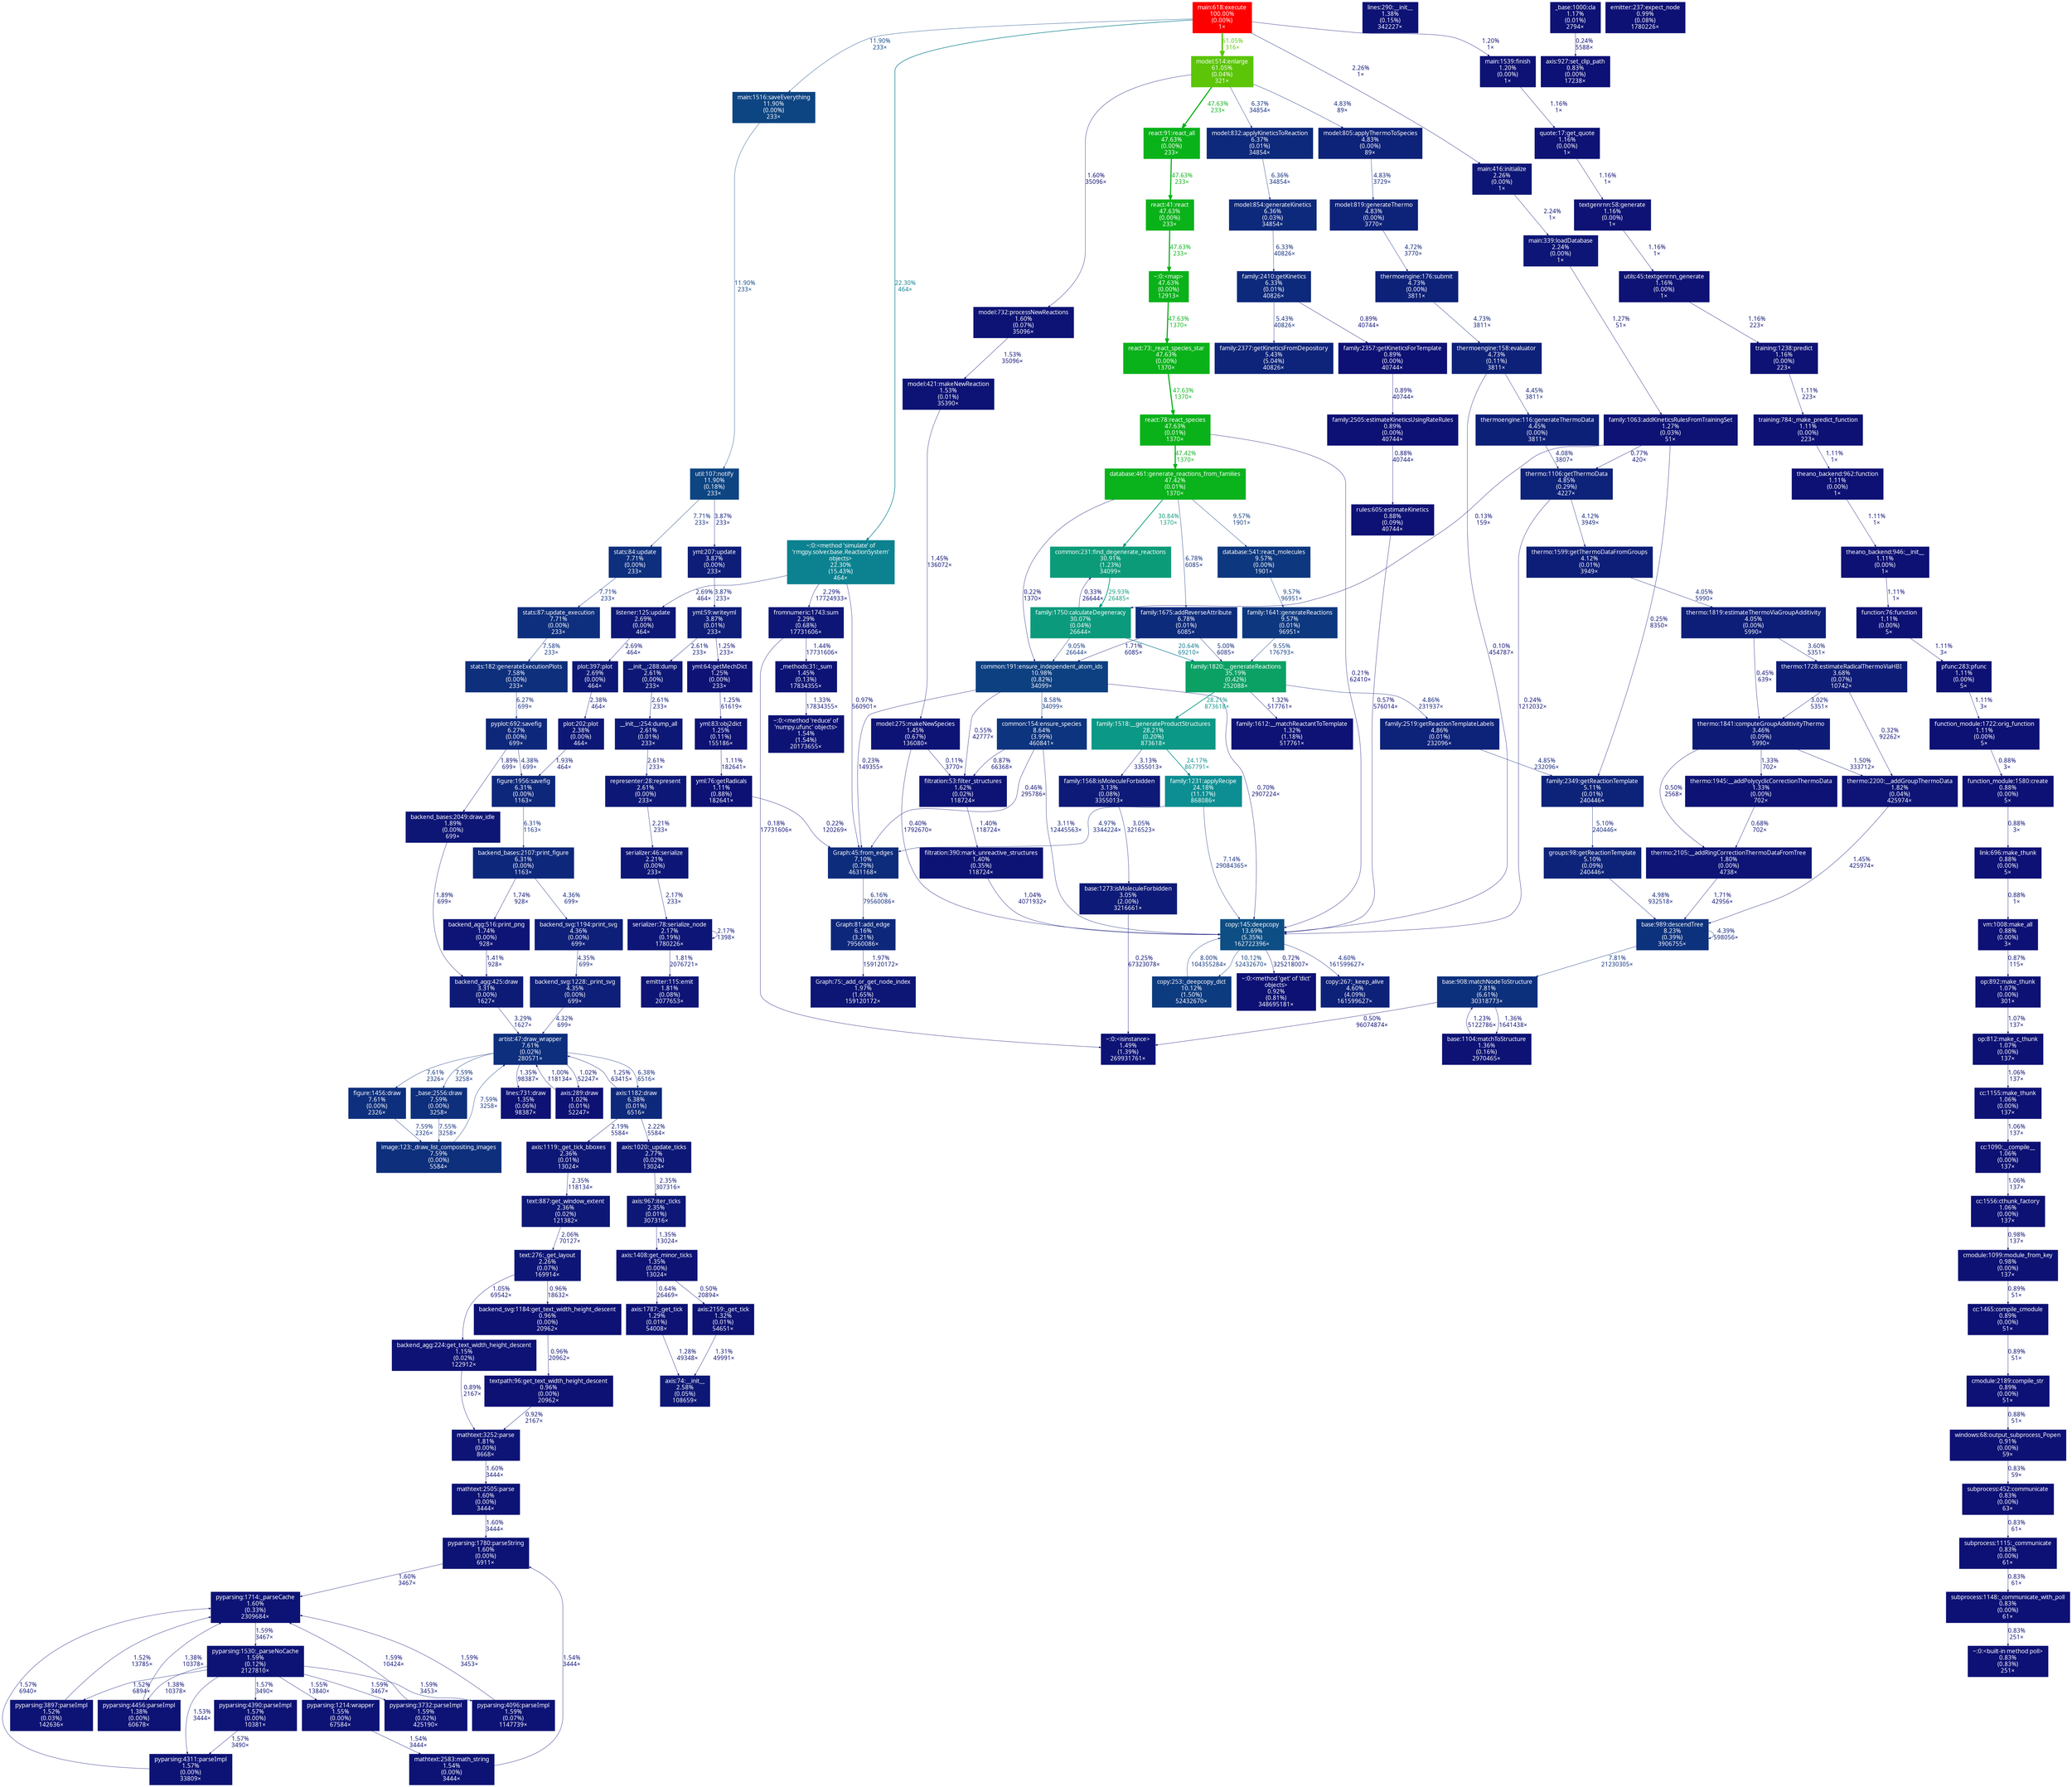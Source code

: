digraph {
	graph [fontname=ArialMT, nodesep=0.125, ranksep=0.25];
	node [fontcolor=white, fontname=ArialMT, height=0, shape=box, style=filled, width=0];
	edge [fontname=ArialMT];
	13 [color="#0d1676", fontcolor="#ffffff", fontsize="10.00", label="serializer:78:serialize_node\n2.17%\n(0.19%)\n1780226×"];
	13 -> 13 [arrowsize="0.35", color="#0d1676", fontcolor="#0d1676", fontsize="10.00", label="2.17%\n1398×", labeldistance="0.50", penwidth="0.50"];
	13 -> 101 [arrowsize="0.35", color="#0d1475", fontcolor="#0d1475", fontsize="10.00", label="1.81%\n2076721×", labeldistance="0.50", penwidth="0.50"];
	22 [color="#0d1074", fontcolor="#ffffff", fontsize="10.00", label="rules:605:estimateKinetics\n0.88%\n(0.09%)\n40744×"];
	22 -> 249 [arrowsize="0.35", color="#0d0f73", fontcolor="#0d0f73", fontsize="10.00", label="0.57%\n576014×", labeldistance="0.50", penwidth="0.50"];
	28 [color="#0c8e92", fontcolor="#ffffff", fontsize="10.00", label="family:1231:applyRecipe\n24.18%\n(11.17%)\n868086×"];
	28 -> 249 [arrowsize="0.35", color="#0d2c7c", fontcolor="#0d2c7c", fontsize="10.00", label="7.14%\n29084365×", labeldistance="0.50", penwidth="0.50"];
	28 -> 2808 [arrowsize="0.35", color="#0d2279", fontcolor="#0d2279", fontsize="10.00", label="4.97%\n3344224×", labeldistance="0.50", penwidth="0.50"];
	46 [color="#0d1475", fontcolor="#ffffff", fontsize="10.00", label="thermo:2105:__addRingCorrectionThermoDataFromTree\n1.80%\n(0.00%)\n4738×"];
	46 -> 2337 [arrowsize="0.35", color="#0d1475", fontcolor="#0d1475", fontsize="10.00", label="1.71%\n42956×", labeldistance="0.50", penwidth="0.50"];
	49 [color="#0d247a", fontcolor="#ffffff", fontsize="10.00", label="family:2377:getKineticsFromDepository\n5.43%\n(5.04%)\n40826×"];
	52 [color="#0d1274", fontcolor="#ffffff", fontsize="10.00", label="family:1063:addKineticsRulesFromTrainingSet\n1.27%\n(0.03%)\n51×"];
	52 -> 634 [arrowsize="0.35", color="#0d0d73", fontcolor="#0d0d73", fontsize="10.00", label="0.13%\n159×", labeldistance="0.50", penwidth="0.50"];
	52 -> 1921 [arrowsize="0.35", color="#0d1074", fontcolor="#0d1074", fontsize="10.00", label="0.77%\n420×", labeldistance="0.50", penwidth="0.50"];
	52 -> 3967 [arrowsize="0.35", color="#0d0e73", fontcolor="#0d0e73", fontsize="10.00", label="0.25%\n8350×", labeldistance="0.50", penwidth="0.50"];
	55 [color="#0d1a77", fontcolor="#ffffff", fontsize="10.00", label="base:1273:isMoleculeForbidden\n3.05%\n(2.00%)\n3216661×"];
	55 -> 1309 [arrowsize="0.35", color="#0d0e73", fontcolor="#0d0e73", fontsize="10.00", label="0.25%\n67323078×", labeldistance="0.50", penwidth="0.50"];
	64 [color="#0d1275", fontcolor="#ffffff", fontsize="10.00", label="lines:290:__init__\n1.38%\n(0.15%)\n342227×"];
	74 [color="#0d1375", fontcolor="#ffffff", fontsize="10.00", label="filtration:53:filter_structures\n1.62%\n(0.02%)\n118724×"];
	74 -> 1969 [arrowsize="0.35", color="#0d1375", fontcolor="#0d1375", fontsize="10.00", label="1.40%\n118724×", labeldistance="0.50", penwidth="0.50"];
	94 [color="#0d1475", fontcolor="#ffffff", fontsize="10.00", label="mathtext:3252:parse\n1.81%\n(0.00%)\n8668×"];
	94 -> 494 [arrowsize="0.35", color="#0d1375", fontcolor="#0d1375", fontsize="10.00", label="1.60%\n3444×", labeldistance="0.50", penwidth="0.50"];
	95 [color="#0d1074", fontcolor="#ffffff", fontsize="10.00", label="axis:927:set_clip_path\n0.83%\n(0.00%)\n17238×"];
	97 [color="#0d1274", fontcolor="#ffffff", fontsize="10.00", label="_base:1000:cla\n1.17%\n(0.01%)\n2794×"];
	97 -> 95 [arrowsize="0.35", color="#0d0e73", fontcolor="#0d0e73", fontsize="10.00", label="0.24%\n5588×", labeldistance="0.50", penwidth="0.50"];
	101 [color="#0d1475", fontcolor="#ffffff", fontsize="10.00", label="emitter:115:emit\n1.81%\n(0.08%)\n2077653×"];
	113 [color="#0d2379", fontcolor="#ffffff", fontsize="10.00", label="groups:98:getReactionTemplate\n5.10%\n(0.09%)\n240446×"];
	113 -> 2337 [arrowsize="0.35", color="#0d2279", fontcolor="#0d2279", fontsize="10.00", label="4.98%\n932518×", labeldistance="0.50", penwidth="0.50"];
	114 [color="#0d1174", fontcolor="#ffffff", fontsize="10.00", label="cc:1556:cthunk_factory\n1.06%\n(0.00%)\n137×"];
	114 -> 2044 [arrowsize="0.35", color="#0d1174", fontcolor="#0d1174", fontsize="10.00", label="0.98%\n137×", labeldistance="0.50", penwidth="0.50"];
	115 [color="#0d1174", fontcolor="#ffffff", fontsize="10.00", label="cc:1090:__compile__\n1.06%\n(0.00%)\n137×"];
	115 -> 114 [arrowsize="0.35", color="#0d1174", fontcolor="#0d1174", fontsize="10.00", label="1.06%\n137×", labeldistance="0.50", penwidth="0.50"];
	119 [color="#0d1274", fontcolor="#ffffff", fontsize="10.00", label="lines:731:draw\n1.35%\n(0.06%)\n98387×"];
	160 [color="#0d2f7c", fontcolor="#ffffff", fontsize="10.00", label="_base:2556:draw\n7.59%\n(0.00%)\n3258×"];
	160 -> 3786 [arrowsize="0.35", color="#0d2e7c", fontcolor="#0d2e7c", fontsize="10.00", label="7.55%\n3258×", labeldistance="0.50", penwidth="0.50"];
	169 [color="#0d1274", fontcolor="#ffffff", fontsize="10.00", label="yml:83:obj2dict\n1.25%\n(0.11%)\n155186×"];
	169 -> 272 [arrowsize="0.35", color="#0d1174", fontcolor="#0d1174", fontsize="10.00", label="1.11%\n182641×", labeldistance="0.50", penwidth="0.50"];
	174 [color="#0d1776", fontcolor="#ffffff", fontsize="10.00", label="plot:202:plot\n2.38%\n(0.00%)\n464×"];
	174 -> 562 [arrowsize="0.35", color="#0d1575", fontcolor="#0d1575", fontsize="10.00", label="1.93%\n464×", labeldistance="0.50", penwidth="0.50"];
	249 [color="#0d4e84", fontcolor="#ffffff", fontsize="10.00", label="copy:145:deepcopy\n13.69%\n(5.35%)\n162722396×"];
	249 -> 869 [arrowsize="0.35", color="#0d2179", fontcolor="#0d2179", fontsize="10.00", label="4.60%\n161599627×", labeldistance="0.50", penwidth="0.50"];
	249 -> 876 [arrowsize="0.35", color="#0d3b80", fontcolor="#0d3b80", fontsize="10.00", label="10.12%\n52432670×", labeldistance="0.50", penwidth="0.50"];
	249 -> 1124 [arrowsize="0.35", color="#0d1074", fontcolor="#0d1074", fontsize="10.00", label="0.72%\n325218007×", labeldistance="0.50", penwidth="0.50"];
	272 [color="#0d1174", fontcolor="#ffffff", fontsize="10.00", label="yml:76:getRadicals\n1.11%\n(0.88%)\n182641×"];
	272 -> 2808 [arrowsize="0.35", color="#0d0e73", fontcolor="#0d0e73", fontsize="10.00", label="0.22%\n120269×", labeldistance="0.50", penwidth="0.50"];
	274 [color="#ff0000", fontcolor="#ffffff", fontsize="10.00", label="main:618:execute\n100.00%\n(0.00%)\n1×"];
	274 -> 308 [arrowsize="0.35", color="#0d1676", fontcolor="#0d1676", fontsize="10.00", label="2.26%\n1×", labeldistance="0.50", penwidth="0.50"];
	274 -> 833 [arrowsize="0.78", color="#5cc508", fontcolor="#5cc508", fontsize="10.00", label="61.05%\n316×", labeldistance="2.44", penwidth="2.44"];
	274 -> 1168 [arrowsize="0.47", color="#0c8290", fontcolor="#0c8290", fontsize="10.00", label="22.30%\n464×", labeldistance="0.89", penwidth="0.89"];
	274 -> 1704 [arrowsize="0.35", color="#0d4582", fontcolor="#0d4582", fontsize="10.00", label="11.90%\n233×", labeldistance="0.50", penwidth="0.50"];
	274 -> 1936 [arrowsize="0.35", color="#0d1274", fontcolor="#0d1274", fontsize="10.00", label="1.20%\n1×", labeldistance="0.50", penwidth="0.50"];
	282 [color="#0d1375", fontcolor="#ffffff", fontsize="10.00", label="pyparsing:1214:wrapper\n1.55%\n(0.00%)\n67584×"];
	282 -> 497 [arrowsize="0.35", color="#0d1375", fontcolor="#0d1375", fontsize="10.00", label="1.54%\n3444×", labeldistance="0.50", penwidth="0.50"];
	308 [color="#0d1676", fontcolor="#ffffff", fontsize="10.00", label="main:416:initialize\n2.26%\n(0.00%)\n1×"];
	308 -> 2315 [arrowsize="0.35", color="#0d1676", fontcolor="#0d1676", fontsize="10.00", label="2.24%\n1×", labeldistance="0.50", penwidth="0.50"];
	346 [color="#0d2179", fontcolor="#ffffff", fontsize="10.00", label="thermoengine:176:submit\n4.73%\n(0.00%)\n3811×"];
	346 -> 787 [arrowsize="0.35", color="#0d2179", fontcolor="#0d2179", fontsize="10.00", label="4.73%\n3811×", labeldistance="0.50", penwidth="0.50"];
	347 [color="#0d2279", fontcolor="#ffffff", fontsize="10.00", label="model:819:generateThermo\n4.83%\n(0.00%)\n3770×"];
	347 -> 346 [arrowsize="0.35", color="#0d2179", fontcolor="#0d2179", fontsize="10.00", label="4.72%\n3770×", labeldistance="0.50", penwidth="0.50"];
	355 [color="#0d297b", fontcolor="#ffffff", fontsize="10.00", label="family:2410:getKinetics\n6.33%\n(0.01%)\n40826×"];
	355 -> 49 [arrowsize="0.35", color="#0d247a", fontcolor="#0d247a", fontsize="10.00", label="5.43%\n40826×", labeldistance="0.50", penwidth="0.50"];
	355 -> 1771 [arrowsize="0.35", color="#0d1074", fontcolor="#0d1074", fontsize="10.00", label="0.89%\n40744×", labeldistance="0.50", penwidth="0.50"];
	356 [color="#0d297b", fontcolor="#ffffff", fontsize="10.00", label="model:854:generateKinetics\n6.36%\n(0.03%)\n34854×"];
	356 -> 355 [arrowsize="0.35", color="#0d297b", fontcolor="#0d297b", fontsize="10.00", label="6.33%\n40826×", labeldistance="0.50", penwidth="0.50"];
	363 [color="#0d1676", fontcolor="#ffffff", fontsize="10.00", label="serializer:46:serialize\n2.21%\n(0.00%)\n233×"];
	363 -> 13 [arrowsize="0.35", color="#0d1676", fontcolor="#0d1676", fontsize="10.00", label="2.17%\n233×", labeldistance="0.50", penwidth="0.50"];
	373 [color="#0d287b", fontcolor="#ffffff", fontsize="10.00", label="backend_bases:2107:print_figure\n6.31%\n(0.00%)\n1163×"];
	373 -> 1293 [arrowsize="0.35", color="#0d1475", fontcolor="#0d1475", fontsize="10.00", label="1.74%\n928×", labeldistance="0.50", penwidth="0.50"];
	373 -> 1523 [arrowsize="0.35", color="#0d1f78", fontcolor="#0d1f78", fontsize="10.00", label="4.36%\n699×", labeldistance="0.50", penwidth="0.50"];
	375 [color="#0d2b7b", fontcolor="#ffffff", fontsize="10.00", label="family:1675:addReverseAttribute\n6.78%\n(0.01%)\n6085×"];
	375 -> 633 [arrowsize="0.35", color="#0d1475", fontcolor="#0d1475", fontsize="10.00", label="1.71%\n6085×", labeldistance="0.50", penwidth="0.50"];
	375 -> 1561 [arrowsize="0.35", color="#0d2279", fontcolor="#0d2279", fontsize="10.00", label="5.00%\n6085×", labeldistance="0.50", penwidth="0.50"];
	376 [color="#0ab21b", fontcolor="#ffffff", fontsize="10.00", label="database:461:generate_reactions_from_families\n47.42%\n(0.01%)\n1370×"];
	376 -> 375 [arrowsize="0.35", color="#0d2b7b", fontcolor="#0d2b7b", fontsize="10.00", label="6.78%\n6085×", labeldistance="0.50", penwidth="0.50"];
	376 -> 633 [arrowsize="0.35", color="#0d0e73", fontcolor="#0d0e73", fontsize="10.00", label="0.22%\n1370×", labeldistance="0.50", penwidth="0.50"];
	376 -> 1793 [arrowsize="0.56", color="#0c9b7a", fontcolor="#0c9b7a", fontsize="10.00", label="30.84%\n1370×", labeldistance="1.23", penwidth="1.23"];
	376 -> 2498 [arrowsize="0.35", color="#0d387f", fontcolor="#0d387f", fontsize="10.00", label="9.57%\n1901×", labeldistance="0.50", penwidth="0.50"];
	383 [color="#0d1174", fontcolor="#ffffff", fontsize="10.00", label="pfunc:283:pfunc\n1.11%\n(0.00%)\n5×"];
	383 -> 1131 [arrowsize="0.35", color="#0d1174", fontcolor="#0d1174", fontsize="10.00", label="1.11%\n3×", labeldistance="0.50", penwidth="0.50"];
	384 [color="#0d1174", fontcolor="#ffffff", fontsize="10.00", label="function:76:function\n1.11%\n(0.00%)\n5×"];
	384 -> 383 [arrowsize="0.35", color="#0d1174", fontcolor="#0d1174", fontsize="10.00", label="1.11%\n3×", labeldistance="0.50", penwidth="0.50"];
	486 [color="#0d2f7d", fontcolor="#ffffff", fontsize="10.00", label="figure:1456:draw\n7.61%\n(0.00%)\n2326×"];
	486 -> 3786 [arrowsize="0.35", color="#0d2f7c", fontcolor="#0d2f7c", fontsize="10.00", label="7.59%\n2326×", labeldistance="0.50", penwidth="0.50"];
	488 [color="#0d297b", fontcolor="#ffffff", fontsize="10.00", label="axis:1182:draw\n6.38%\n(0.01%)\n6516×"];
	488 -> 552 [arrowsize="0.35", color="#0d1676", fontcolor="#0d1676", fontsize="10.00", label="2.22%\n5584×", labeldistance="0.50", penwidth="0.50"];
	488 -> 1101 [arrowsize="0.35", color="#0d1274", fontcolor="#0d1274", fontsize="10.00", label="1.25%\n63415×", labeldistance="0.50", penwidth="0.50"];
	488 -> 3592 [arrowsize="0.35", color="#0d1676", fontcolor="#0d1676", fontsize="10.00", label="2.19%\n5584×", labeldistance="0.50", penwidth="0.50"];
	489 [color="#0d1174", fontcolor="#ffffff", fontsize="10.00", label="axis:289:draw\n1.02%\n(0.01%)\n52247×"];
	489 -> 1101 [arrowsize="0.35", color="#0d1174", fontcolor="#0d1174", fontsize="10.00", label="1.00%\n118134×", labeldistance="0.50", penwidth="0.50"];
	494 [color="#0d1375", fontcolor="#ffffff", fontsize="10.00", label="mathtext:2505:parse\n1.60%\n(0.00%)\n3444×"];
	494 -> 2937 [arrowsize="0.35", color="#0d1375", fontcolor="#0d1375", fontsize="10.00", label="1.60%\n3444×", labeldistance="0.50", penwidth="0.50"];
	497 [color="#0d1375", fontcolor="#ffffff", fontsize="10.00", label="mathtext:2583:math_string\n1.54%\n(0.00%)\n3444×"];
	497 -> 2937 [arrowsize="0.35", color="#0d1375", fontcolor="#0d1375", fontsize="10.00", label="1.54%\n3444×", labeldistance="0.50", penwidth="0.50"];
	552 [color="#0d1876", fontcolor="#ffffff", fontsize="10.00", label="axis:1020:_update_ticks\n2.77%\n(0.02%)\n13024×"];
	552 -> 1128 [arrowsize="0.35", color="#0d1776", fontcolor="#0d1776", fontsize="10.00", label="2.35%\n307316×", labeldistance="0.50", penwidth="0.50"];
	555 [color="#0d1876", fontcolor="#ffffff", fontsize="10.00", label="representer:28:represent\n2.61%\n(0.00%)\n233×"];
	555 -> 363 [arrowsize="0.35", color="#0d1676", fontcolor="#0d1676", fontsize="10.00", label="2.21%\n233×", labeldistance="0.50", penwidth="0.50"];
	556 [color="#0d1876", fontcolor="#ffffff", fontsize="10.00", label="__init__:254:dump_all\n2.61%\n(0.01%)\n233×"];
	556 -> 555 [arrowsize="0.35", color="#0d1876", fontcolor="#0d1876", fontsize="10.00", label="2.61%\n233×", labeldistance="0.50", penwidth="0.50"];
	558 [color="#0ab21a", fontcolor="#ffffff", fontsize="10.00", label="~:0:<map>\n47.63%\n(0.00%)\n12913×"];
	558 -> 3504 [arrowsize="0.69", color="#0ab21a", fontcolor="#0ab21a", fontsize="10.00", label="47.63%\n1370×", labeldistance="1.91", penwidth="1.91"];
	562 [color="#0d287b", fontcolor="#ffffff", fontsize="10.00", label="figure:1956:savefig\n6.31%\n(0.00%)\n1163×"];
	562 -> 373 [arrowsize="0.35", color="#0d287b", fontcolor="#0d287b", fontsize="10.00", label="6.31%\n1163×", labeldistance="0.50", penwidth="0.50"];
	632 [color="#0d1074", fontcolor="#ffffff", fontsize="10.00", label="cmodule:2189:compile_str\n0.89%\n(0.00%)\n51×"];
	632 -> 1727 [arrowsize="0.35", color="#0d1074", fontcolor="#0d1074", fontsize="10.00", label="0.88%\n51×", labeldistance="0.50", penwidth="0.50"];
	633 [color="#0d4081", fontcolor="#ffffff", fontsize="10.00", label="common:191:ensure_independent_atom_ids\n10.98%\n(0.82%)\n34099×"];
	633 -> 74 [arrowsize="0.35", color="#0d0f73", fontcolor="#0d0f73", fontsize="10.00", label="0.55%\n42777×", labeldistance="0.50", penwidth="0.50"];
	633 -> 249 [arrowsize="0.35", color="#0d1074", fontcolor="#0d1074", fontsize="10.00", label="0.70%\n2907224×", labeldistance="0.50", penwidth="0.50"];
	633 -> 1548 [arrowsize="0.35", color="#0d337e", fontcolor="#0d337e", fontsize="10.00", label="8.58%\n34099×", labeldistance="0.50", penwidth="0.50"];
	633 -> 2808 [arrowsize="0.35", color="#0d0e73", fontcolor="#0d0e73", fontsize="10.00", label="0.23%\n149355×", labeldistance="0.50", penwidth="0.50"];
	634 [color="#0c9a7d", fontcolor="#ffffff", fontsize="10.00", label="family:1750:calculateDegeneracy\n30.07%\n(0.04%)\n26644×"];
	634 -> 633 [arrowsize="0.35", color="#0d367e", fontcolor="#0d367e", fontsize="10.00", label="9.05%\n26644×", labeldistance="0.50", penwidth="0.50"];
	634 -> 1561 [arrowsize="0.45", color="#0c778e", fontcolor="#0c778e", fontsize="10.00", label="20.64%\n69210×", labeldistance="0.83", penwidth="0.83"];
	634 -> 1793 [arrowsize="0.35", color="#0d0e73", fontcolor="#0d0e73", fontsize="10.00", label="0.33%\n26644×", labeldistance="0.50", penwidth="0.50"];
	654 [color="#0d1b77", fontcolor="#ffffff", fontsize="10.00", label="backend_agg:425:draw\n3.31%\n(0.00%)\n1627×"];
	654 -> 1101 [arrowsize="0.35", color="#0d1b77", fontcolor="#0d1b77", fontsize="10.00", label="3.29%\n1627×", labeldistance="0.50", penwidth="0.50"];
	689 [color="#0d1375", fontcolor="#ffffff", fontsize="10.00", label="pyparsing:1714:_parseCache\n1.60%\n(0.33%)\n2309684×"];
	689 -> 886 [arrowsize="0.35", color="#0d1375", fontcolor="#0d1375", fontsize="10.00", label="1.59%\n3467×", labeldistance="0.50", penwidth="0.50"];
	778 [color="#0d2f7d", fontcolor="#ffffff", fontsize="10.00", label="stats:87:update_execution\n7.71%\n(0.00%)\n233×"];
	778 -> 1021 [arrowsize="0.35", color="#0d2f7c", fontcolor="#0d2f7c", fontsize="10.00", label="7.58%\n233×", labeldistance="0.50", penwidth="0.50"];
	783 [color="#0d1876", fontcolor="#ffffff", fontsize="10.00", label="__init__:288:dump\n2.61%\n(0.00%)\n233×"];
	783 -> 556 [arrowsize="0.35", color="#0d1876", fontcolor="#0d1876", fontsize="10.00", label="2.61%\n233×", labeldistance="0.50", penwidth="0.50"];
	787 [color="#0d2179", fontcolor="#ffffff", fontsize="10.00", label="thermoengine:158:evaluator\n4.73%\n(0.11%)\n3811×"];
	787 -> 249 [arrowsize="0.35", color="#0d0d73", fontcolor="#0d0d73", fontsize="10.00", label="0.10%\n454787×", labeldistance="0.50", penwidth="0.50"];
	787 -> 3245 [arrowsize="0.35", color="#0d2078", fontcolor="#0d2078", fontsize="10.00", label="4.45%\n3811×", labeldistance="0.50", penwidth="0.50"];
	814 [color="#0d1074", fontcolor="#ffffff", fontsize="10.00", label="cc:1465:compile_cmodule\n0.89%\n(0.00%)\n51×"];
	814 -> 632 [arrowsize="0.35", color="#0d1074", fontcolor="#0d1074", fontsize="10.00", label="0.89%\n51×", labeldistance="0.50", penwidth="0.50"];
	819 [color="#0d1174", fontcolor="#ffffff", fontsize="10.00", label="op:812:make_c_thunk\n1.07%\n(0.00%)\n137×"];
	819 -> 2561 [arrowsize="0.35", color="#0d1174", fontcolor="#0d1174", fontsize="10.00", label="1.06%\n137×", labeldistance="0.50", penwidth="0.50"];
	820 [color="#0d1074", fontcolor="#ffffff", fontsize="10.00", label="function_module:1580:create\n0.88%\n(0.00%)\n5×"];
	820 -> 1187 [arrowsize="0.35", color="#0d1074", fontcolor="#0d1074", fontsize="10.00", label="0.88%\n3×", labeldistance="0.50", penwidth="0.50"];
	829 [color="#0d1274", fontcolor="#ffffff", fontsize="10.00", label="family:1612:__matchReactantToTemplate\n1.32%\n(1.18%)\n517761×"];
	833 [color="#5cc508", fontcolor="#ffffff", fontsize="10.00", label="model:514:enlarge\n61.05%\n(0.04%)\n321×"];
	833 -> 1911 [arrowsize="0.35", color="#0d1375", fontcolor="#0d1375", fontsize="10.00", label="1.60%\n35096×", labeldistance="0.50", penwidth="0.50"];
	833 -> 3017 [arrowsize="0.69", color="#0ab21a", fontcolor="#0ab21a", fontsize="10.00", label="47.63%\n233×", labeldistance="1.91", penwidth="1.91"];
	833 -> 3058 [arrowsize="0.35", color="#0d297b", fontcolor="#0d297b", fontsize="10.00", label="6.37%\n34854×", labeldistance="0.50", penwidth="0.50"];
	833 -> 3246 [arrowsize="0.35", color="#0d2279", fontcolor="#0d2279", fontsize="10.00", label="4.83%\n89×", labeldistance="0.50", penwidth="0.50"];
	869 [color="#0d2179", fontcolor="#ffffff", fontsize="10.00", label="copy:267:_keep_alive\n4.60%\n(4.09%)\n161599627×"];
	876 [color="#0d3b80", fontcolor="#ffffff", fontsize="10.00", label="copy:253:_deepcopy_dict\n10.12%\n(1.50%)\n52432670×"];
	876 -> 249 [arrowsize="0.35", color="#0d317d", fontcolor="#0d317d", fontsize="10.00", label="8.00%\n104355284×", labeldistance="0.50", penwidth="0.50"];
	886 [color="#0d1375", fontcolor="#ffffff", fontsize="10.00", label="pyparsing:1530:_parseNoCache\n1.59%\n(0.12%)\n2127810×"];
	886 -> 282 [arrowsize="0.35", color="#0d1375", fontcolor="#0d1375", fontsize="10.00", label="1.55%\n13840×", labeldistance="0.50", penwidth="0.50"];
	886 -> 1629 [arrowsize="0.35", color="#0d1375", fontcolor="#0d1375", fontsize="10.00", label="1.59%\n3467×", labeldistance="0.50", penwidth="0.50"];
	886 -> 2438 [arrowsize="0.35", color="#0d1275", fontcolor="#0d1275", fontsize="10.00", label="1.38%\n10378×", labeldistance="0.50", penwidth="0.50"];
	886 -> 2503 [arrowsize="0.35", color="#0d1375", fontcolor="#0d1375", fontsize="10.00", label="1.52%\n6894×", labeldistance="0.50", penwidth="0.50"];
	886 -> 3089 [arrowsize="0.35", color="#0d1375", fontcolor="#0d1375", fontsize="10.00", label="1.53%\n3444×", labeldistance="0.50", penwidth="0.50"];
	886 -> 3429 [arrowsize="0.35", color="#0d1375", fontcolor="#0d1375", fontsize="10.00", label="1.57%\n3490×", labeldistance="0.50", penwidth="0.50"];
	886 -> 4079 [arrowsize="0.35", color="#0d1375", fontcolor="#0d1375", fontsize="10.00", label="1.59%\n3453×", labeldistance="0.50", penwidth="0.50"];
	964 [color="#0d1676", fontcolor="#ffffff", fontsize="10.00", label="text:276:_get_layout\n2.26%\n(0.07%)\n169914×"];
	964 -> 2431 [arrowsize="0.35", color="#0d1174", fontcolor="#0d1174", fontsize="10.00", label="1.05%\n69542×", labeldistance="0.50", penwidth="0.50"];
	964 -> 4156 [arrowsize="0.35", color="#0d1174", fontcolor="#0d1174", fontsize="10.00", label="0.96%\n18632×", labeldistance="0.50", penwidth="0.50"];
	999 [color="#0d1174", fontcolor="#ffffff", fontsize="10.00", label="emitter:237:expect_node\n0.99%\n(0.08%)\n1780226×"];
	1020 [color="#0d287b", fontcolor="#ffffff", fontsize="10.00", label="pyplot:692:savefig\n6.27%\n(0.00%)\n699×"];
	1020 -> 562 [arrowsize="0.35", color="#0d2078", fontcolor="#0d2078", fontsize="10.00", label="4.38%\n699×", labeldistance="0.50", penwidth="0.50"];
	1020 -> 1294 [arrowsize="0.35", color="#0d1575", fontcolor="#0d1575", fontsize="10.00", label="1.89%\n699×", labeldistance="0.50", penwidth="0.50"];
	1021 [color="#0d2f7c", fontcolor="#ffffff", fontsize="10.00", label="stats:182:generateExecutionPlots\n7.58%\n(0.00%)\n233×"];
	1021 -> 1020 [arrowsize="0.35", color="#0d287b", fontcolor="#0d287b", fontsize="10.00", label="6.27%\n699×", labeldistance="0.50", penwidth="0.50"];
	1082 [color="#0d4582", fontcolor="#ffffff", fontsize="10.00", label="util:107:notify\n11.90%\n(0.18%)\n233×"];
	1082 -> 2296 [arrowsize="0.35", color="#0d1d78", fontcolor="#0d1d78", fontsize="10.00", label="3.87%\n233×", labeldistance="0.50", penwidth="0.50"];
	1082 -> 3399 [arrowsize="0.35", color="#0d2f7d", fontcolor="#0d2f7d", fontsize="10.00", label="7.71%\n233×", labeldistance="0.50", penwidth="0.50"];
	1101 [color="#0d2f7d", fontcolor="#ffffff", fontsize="10.00", label="artist:47:draw_wrapper\n7.61%\n(0.02%)\n280571×"];
	1101 -> 119 [arrowsize="0.35", color="#0d1274", fontcolor="#0d1274", fontsize="10.00", label="1.35%\n98387×", labeldistance="0.50", penwidth="0.50"];
	1101 -> 160 [arrowsize="0.35", color="#0d2f7c", fontcolor="#0d2f7c", fontsize="10.00", label="7.59%\n3258×", labeldistance="0.50", penwidth="0.50"];
	1101 -> 486 [arrowsize="0.35", color="#0d2f7d", fontcolor="#0d2f7d", fontsize="10.00", label="7.61%\n2326×", labeldistance="0.50", penwidth="0.50"];
	1101 -> 488 [arrowsize="0.35", color="#0d297b", fontcolor="#0d297b", fontsize="10.00", label="6.38%\n6516×", labeldistance="0.50", penwidth="0.50"];
	1101 -> 489 [arrowsize="0.35", color="#0d1174", fontcolor="#0d1174", fontsize="10.00", label="1.02%\n52247×", labeldistance="0.50", penwidth="0.50"];
	1104 [color="#0d1876", fontcolor="#ffffff", fontsize="10.00", label="axis:74:__init__\n2.58%\n(0.05%)\n108659×"];
	1107 [color="#0d307d", fontcolor="#ffffff", fontsize="10.00", label="base:908:matchNodeToStructure\n7.81%\n(6.61%)\n30318773×"];
	1107 -> 1309 [arrowsize="0.35", color="#0d0f73", fontcolor="#0d0f73", fontsize="10.00", label="0.50%\n96074874×", labeldistance="0.50", penwidth="0.50"];
	1107 -> 1380 [arrowsize="0.35", color="#0d1274", fontcolor="#0d1274", fontsize="10.00", label="1.36%\n1641438×", labeldistance="0.50", penwidth="0.50"];
	1124 [color="#0d1174", fontcolor="#ffffff", fontsize="10.00", label="~:0:<method 'get' of 'dict'\nobjects>\n0.92%\n(0.81%)\n348695181×"];
	1128 [color="#0d1776", fontcolor="#ffffff", fontsize="10.00", label="axis:967:iter_ticks\n2.35%\n(0.01%)\n307316×"];
	1128 -> 2052 [arrowsize="0.35", color="#0d1274", fontcolor="#0d1274", fontsize="10.00", label="1.35%\n13024×", labeldistance="0.50", penwidth="0.50"];
	1131 [color="#0d1174", fontcolor="#ffffff", fontsize="10.00", label="function_module:1722:orig_function\n1.11%\n(0.00%)\n5×"];
	1131 -> 820 [arrowsize="0.35", color="#0d1074", fontcolor="#0d1074", fontsize="10.00", label="0.88%\n3×", labeldistance="0.50", penwidth="0.50"];
	1151 [color="#0d1274", fontcolor="#ffffff", fontsize="10.00", label="training:1238:predict\n1.16%\n(0.00%)\n223×"];
	1151 -> 2124 [arrowsize="0.35", color="#0d1174", fontcolor="#0d1174", fontsize="10.00", label="1.11%\n223×", labeldistance="0.50", penwidth="0.50"];
	1153 [color="#0d1174", fontcolor="#ffffff", fontsize="10.00", label="textpath:96:get_text_width_height_descent\n0.96%\n(0.00%)\n20962×"];
	1153 -> 94 [arrowsize="0.35", color="#0d1174", fontcolor="#0d1174", fontsize="10.00", label="0.92%\n2167×", labeldistance="0.50", penwidth="0.50"];
	1165 [color="#0d1074", fontcolor="#ffffff", fontsize="10.00", label="subprocess:1148:_communicate_with_poll\n0.83%\n(0.00%)\n61×"];
	1165 -> 4448 [arrowsize="0.35", color="#0d1074", fontcolor="#0d1074", fontsize="10.00", label="0.83%\n251×", labeldistance="0.50", penwidth="0.50"];
	1168 [color="#0c8290", fontcolor="#ffffff", fontsize="10.00", label="~:0:<method 'simulate' of\n'rmgpy.solver.base.ReactionSystem'\nobjects>\n22.30%\n(15.43%)\n464×"];
	1168 -> 1421 [arrowsize="0.35", color="#0d1676", fontcolor="#0d1676", fontsize="10.00", label="2.29%\n17724933×", labeldistance="0.50", penwidth="0.50"];
	1168 -> 2359 [arrowsize="0.35", color="#0d1876", fontcolor="#0d1876", fontsize="10.00", label="2.69%\n464×", labeldistance="0.50", penwidth="0.50"];
	1168 -> 2808 [arrowsize="0.35", color="#0d1174", fontcolor="#0d1174", fontsize="10.00", label="0.97%\n560901×", labeldistance="0.50", penwidth="0.50"];
	1187 [color="#0d1074", fontcolor="#ffffff", fontsize="10.00", label="link:696:make_thunk\n0.88%\n(0.00%)\n5×"];
	1187 -> 1705 [arrowsize="0.35", color="#0d1074", fontcolor="#0d1074", fontsize="10.00", label="0.88%\n1×", labeldistance="0.50", penwidth="0.50"];
	1293 [color="#0d1475", fontcolor="#ffffff", fontsize="10.00", label="backend_agg:516:print_png\n1.74%\n(0.00%)\n928×"];
	1293 -> 654 [arrowsize="0.35", color="#0d1375", fontcolor="#0d1375", fontsize="10.00", label="1.41%\n928×", labeldistance="0.50", penwidth="0.50"];
	1294 [color="#0d1575", fontcolor="#ffffff", fontsize="10.00", label="backend_bases:2049:draw_idle\n1.89%\n(0.00%)\n699×"];
	1294 -> 654 [arrowsize="0.35", color="#0d1575", fontcolor="#0d1575", fontsize="10.00", label="1.89%\n699×", labeldistance="0.50", penwidth="0.50"];
	1309 [color="#0d1375", fontcolor="#ffffff", fontsize="10.00", label="~:0:<isinstance>\n1.49%\n(1.39%)\n269931761×"];
	1380 [color="#0d1274", fontcolor="#ffffff", fontsize="10.00", label="base:1104:matchToStructure\n1.36%\n(0.16%)\n2970465×"];
	1380 -> 1107 [arrowsize="0.35", color="#0d1274", fontcolor="#0d1274", fontsize="10.00", label="1.23%\n5122786×", labeldistance="0.50", penwidth="0.50"];
	1385 [color="#0d1375", fontcolor="#ffffff", fontsize="10.00", label="model:275:makeNewSpecies\n1.45%\n(0.67%)\n136080×"];
	1385 -> 74 [arrowsize="0.35", color="#0d0d73", fontcolor="#0d0d73", fontsize="10.00", label="0.11%\n3770×", labeldistance="0.50", penwidth="0.50"];
	1385 -> 249 [arrowsize="0.35", color="#0d0e73", fontcolor="#0d0e73", fontsize="10.00", label="0.40%\n1792670×", labeldistance="0.50", penwidth="0.50"];
	1421 [color="#0d1676", fontcolor="#ffffff", fontsize="10.00", label="fromnumeric:1743:sum\n2.29%\n(0.68%)\n17731606×"];
	1421 -> 1309 [arrowsize="0.35", color="#0d0d73", fontcolor="#0d0d73", fontsize="10.00", label="0.18%\n17731606×", labeldistance="0.50", penwidth="0.50"];
	1421 -> 2588 [arrowsize="0.35", color="#0d1375", fontcolor="#0d1375", fontsize="10.00", label="1.44%\n17731606×", labeldistance="0.50", penwidth="0.50"];
	1512 [color="#0d1c77", fontcolor="#ffffff", fontsize="10.00", label="thermo:1728:estimateRadicalThermoViaHBI\n3.68%\n(0.07%)\n10742×"];
	1512 -> 1643 [arrowsize="0.35", color="#0d0e73", fontcolor="#0d0e73", fontsize="10.00", label="0.32%\n92262×", labeldistance="0.50", penwidth="0.50"];
	1512 -> 2793 [arrowsize="0.35", color="#0d1a77", fontcolor="#0d1a77", fontsize="10.00", label="3.02%\n5351×", labeldistance="0.50", penwidth="0.50"];
	1523 [color="#0d1f78", fontcolor="#ffffff", fontsize="10.00", label="backend_svg:1194:print_svg\n4.36%\n(0.00%)\n699×"];
	1523 -> 3013 [arrowsize="0.35", color="#0d1f78", fontcolor="#0d1f78", fontsize="10.00", label="4.35%\n699×", labeldistance="0.50", penwidth="0.50"];
	1548 [color="#0d347e", fontcolor="#ffffff", fontsize="10.00", label="common:154:ensure_species\n8.64%\n(3.99%)\n460841×"];
	1548 -> 74 [arrowsize="0.35", color="#0d1074", fontcolor="#0d1074", fontsize="10.00", label="0.87%\n66368×", labeldistance="0.50", penwidth="0.50"];
	1548 -> 249 [arrowsize="0.35", color="#0d1a77", fontcolor="#0d1a77", fontsize="10.00", label="3.11%\n12445563×", labeldistance="0.50", penwidth="0.50"];
	1548 -> 2808 [arrowsize="0.35", color="#0d0f73", fontcolor="#0d0f73", fontsize="10.00", label="0.46%\n295786×", labeldistance="0.50", penwidth="0.50"];
	1561 [color="#0ba164", fontcolor="#ffffff", fontsize="10.00", label="family:1820:__generateReactions\n35.19%\n(0.42%)\n252088×"];
	1561 -> 829 [arrowsize="0.35", color="#0d1274", fontcolor="#0d1274", fontsize="10.00", label="1.32%\n517761×", labeldistance="0.50", penwidth="0.50"];
	1561 -> 3545 [arrowsize="0.53", color="#0c9886", fontcolor="#0c9886", fontsize="10.00", label="28.21%\n873618×", labeldistance="1.13", penwidth="1.13"];
	1561 -> 3589 [arrowsize="0.35", color="#0d2279", fontcolor="#0d2279", fontsize="10.00", label="4.86%\n231937×", labeldistance="0.50", penwidth="0.50"];
	1590 [color="#0d1274", fontcolor="#ffffff", fontsize="10.00", label="utils:45:textgenrnn_generate\n1.16%\n(0.00%)\n1×"];
	1590 -> 1151 [arrowsize="0.35", color="#0d1274", fontcolor="#0d1274", fontsize="10.00", label="1.16%\n223×", labeldistance="0.50", penwidth="0.50"];
	1591 [color="#0d1375", fontcolor="#ffffff", fontsize="10.00", label="model:421:makeNewReaction\n1.53%\n(0.01%)\n35390×"];
	1591 -> 1385 [arrowsize="0.35", color="#0d1375", fontcolor="#0d1375", fontsize="10.00", label="1.45%\n136072×", labeldistance="0.50", penwidth="0.50"];
	1629 [color="#0d1375", fontcolor="#ffffff", fontsize="10.00", label="pyparsing:3732:parseImpl\n1.59%\n(0.02%)\n425190×"];
	1629 -> 689 [arrowsize="0.35", color="#0d1375", fontcolor="#0d1375", fontsize="10.00", label="1.59%\n10424×", labeldistance="0.50", penwidth="0.50"];
	1643 [color="#0d1475", fontcolor="#ffffff", fontsize="10.00", label="thermo:2200:__addGroupThermoData\n1.82%\n(0.04%)\n425974×"];
	1643 -> 2337 [arrowsize="0.35", color="#0d1375", fontcolor="#0d1375", fontsize="10.00", label="1.45%\n425974×", labeldistance="0.50", penwidth="0.50"];
	1655 [color="#0ab21a", fontcolor="#ffffff", fontsize="10.00", label="react:41:react\n47.63%\n(0.00%)\n233×"];
	1655 -> 558 [arrowsize="0.69", color="#0ab21a", fontcolor="#0ab21a", fontsize="10.00", label="47.63%\n233×", labeldistance="1.91", penwidth="1.91"];
	1674 [color="#0d1776", fontcolor="#ffffff", fontsize="10.00", label="text:887:get_window_extent\n2.36%\n(0.02%)\n121382×"];
	1674 -> 964 [arrowsize="0.35", color="#0d1575", fontcolor="#0d1575", fontsize="10.00", label="2.06%\n70127×", labeldistance="0.50", penwidth="0.50"];
	1704 [color="#0d4582", fontcolor="#ffffff", fontsize="10.00", label="main:1516:saveEverything\n11.90%\n(0.00%)\n233×"];
	1704 -> 1082 [arrowsize="0.35", color="#0d4582", fontcolor="#0d4582", fontsize="10.00", label="11.90%\n233×", labeldistance="0.50", penwidth="0.50"];
	1705 [color="#0d1074", fontcolor="#ffffff", fontsize="10.00", label="vm:1008:make_all\n0.88%\n(0.00%)\n3×"];
	1705 -> 2766 [arrowsize="0.35", color="#0d1074", fontcolor="#0d1074", fontsize="10.00", label="0.87%\n115×", labeldistance="0.50", penwidth="0.50"];
	1723 [color="#0d1a77", fontcolor="#ffffff", fontsize="10.00", label="family:1568:isMoleculeForbidden\n3.13%\n(0.08%)\n3355013×"];
	1723 -> 55 [arrowsize="0.35", color="#0d1a77", fontcolor="#0d1a77", fontsize="10.00", label="3.05%\n3216523×", labeldistance="0.50", penwidth="0.50"];
	1727 [color="#0d1174", fontcolor="#ffffff", fontsize="10.00", label="windows:68:output_subprocess_Popen\n0.91%\n(0.00%)\n59×"];
	1727 -> 2911 [arrowsize="0.35", color="#0d1074", fontcolor="#0d1074", fontsize="10.00", label="0.83%\n59×", labeldistance="0.50", penwidth="0.50"];
	1763 [color="#0d287b", fontcolor="#ffffff", fontsize="10.00", label="Graph:81:add_edge\n6.16%\n(3.21%)\n79560086×"];
	1763 -> 2312 [arrowsize="0.35", color="#0d1575", fontcolor="#0d1575", fontsize="10.00", label="1.97%\n159120172×", labeldistance="0.50", penwidth="0.50"];
	1770 [color="#0d1074", fontcolor="#ffffff", fontsize="10.00", label="family:2505:estimateKineticsUsingRateRules\n0.89%\n(0.00%)\n40744×"];
	1770 -> 22 [arrowsize="0.35", color="#0d1074", fontcolor="#0d1074", fontsize="10.00", label="0.88%\n40744×", labeldistance="0.50", penwidth="0.50"];
	1771 [color="#0d1074", fontcolor="#ffffff", fontsize="10.00", label="family:2357:getKineticsForTemplate\n0.89%\n(0.00%)\n40744×"];
	1771 -> 1770 [arrowsize="0.35", color="#0d1074", fontcolor="#0d1074", fontsize="10.00", label="0.89%\n40744×", labeldistance="0.50", penwidth="0.50"];
	1793 [color="#0c9b79", fontcolor="#ffffff", fontsize="10.00", label="common:231:find_degenerate_reactions\n30.91%\n(1.23%)\n34099×"];
	1793 -> 634 [arrowsize="0.55", color="#0c9a7e", fontcolor="#0c9a7e", fontsize="10.00", label="29.93%\n26485×", labeldistance="1.20", penwidth="1.20"];
	1911 [color="#0d1375", fontcolor="#ffffff", fontsize="10.00", label="model:732:processNewReactions\n1.60%\n(0.07%)\n35096×"];
	1911 -> 1591 [arrowsize="0.35", color="#0d1375", fontcolor="#0d1375", fontsize="10.00", label="1.53%\n35096×", labeldistance="0.50", penwidth="0.50"];
	1921 [color="#0d2279", fontcolor="#ffffff", fontsize="10.00", label="thermo:1106:getThermoData\n4.85%\n(0.29%)\n4227×"];
	1921 -> 249 [arrowsize="0.35", color="#0d0e73", fontcolor="#0d0e73", fontsize="10.00", label="0.24%\n1212032×", labeldistance="0.50", penwidth="0.50"];
	1921 -> 3412 [arrowsize="0.35", color="#0d1e78", fontcolor="#0d1e78", fontsize="10.00", label="4.12%\n3949×", labeldistance="0.50", penwidth="0.50"];
	1936 [color="#0d1274", fontcolor="#ffffff", fontsize="10.00", label="main:1539:finish\n1.20%\n(0.00%)\n1×"];
	1936 -> 3036 [arrowsize="0.35", color="#0d1274", fontcolor="#0d1274", fontsize="10.00", label="1.16%\n1×", labeldistance="0.50", penwidth="0.50"];
	1967 [color="#0ab21a", fontcolor="#ffffff", fontsize="10.00", label="react:78:react_species\n47.63%\n(0.01%)\n1370×"];
	1967 -> 249 [arrowsize="0.35", color="#0d0e73", fontcolor="#0d0e73", fontsize="10.00", label="0.21%\n62410×", labeldistance="0.50", penwidth="0.50"];
	1967 -> 376 [arrowsize="0.69", color="#0ab21b", fontcolor="#0ab21b", fontsize="10.00", label="47.42%\n1370×", labeldistance="1.90", penwidth="1.90"];
	1969 [color="#0d1375", fontcolor="#ffffff", fontsize="10.00", label="filtration:390:mark_unreactive_structures\n1.40%\n(0.35%)\n118724×"];
	1969 -> 249 [arrowsize="0.35", color="#0d1174", fontcolor="#0d1174", fontsize="10.00", label="1.04%\n4071932×", labeldistance="0.50", penwidth="0.50"];
	2044 [color="#0d1174", fontcolor="#ffffff", fontsize="10.00", label="cmodule:1099:module_from_key\n0.98%\n(0.00%)\n137×"];
	2044 -> 814 [arrowsize="0.35", color="#0d1074", fontcolor="#0d1074", fontsize="10.00", label="0.89%\n51×", labeldistance="0.50", penwidth="0.50"];
	2052 [color="#0d1274", fontcolor="#ffffff", fontsize="10.00", label="axis:1408:get_minor_ticks\n1.35%\n(0.00%)\n13024×"];
	2052 -> 3839 [arrowsize="0.35", color="#0d0f74", fontcolor="#0d0f74", fontsize="10.00", label="0.64%\n26469×", labeldistance="0.50", penwidth="0.50"];
	2052 -> 3980 [arrowsize="0.35", color="#0d0f73", fontcolor="#0d0f73", fontsize="10.00", label="0.50%\n20894×", labeldistance="0.50", penwidth="0.50"];
	2077 [color="#0d1274", fontcolor="#ffffff", fontsize="10.00", label="thermo:1945:__addPolycyclicCorrectionThermoData\n1.33%\n(0.00%)\n702×"];
	2077 -> 46 [arrowsize="0.35", color="#0d1074", fontcolor="#0d1074", fontsize="10.00", label="0.68%\n702×", labeldistance="0.50", penwidth="0.50"];
	2124 [color="#0d1174", fontcolor="#ffffff", fontsize="10.00", label="training:784:_make_predict_function\n1.11%\n(0.00%)\n223×"];
	2124 -> 2339 [arrowsize="0.35", color="#0d1174", fontcolor="#0d1174", fontsize="10.00", label="1.11%\n1×", labeldistance="0.50", penwidth="0.50"];
	2296 [color="#0d1d78", fontcolor="#ffffff", fontsize="10.00", label="yml:207:update\n3.87%\n(0.00%)\n233×"];
	2296 -> 3809 [arrowsize="0.35", color="#0d1d78", fontcolor="#0d1d78", fontsize="10.00", label="3.87%\n233×", labeldistance="0.50", penwidth="0.50"];
	2312 [color="#0d1575", fontcolor="#ffffff", fontsize="10.00", label="Graph:75:_add_or_get_node_index\n1.97%\n(1.65%)\n159120172×"];
	2315 [color="#0d1676", fontcolor="#ffffff", fontsize="10.00", label="main:339:loadDatabase\n2.24%\n(0.00%)\n1×"];
	2315 -> 52 [arrowsize="0.35", color="#0d1274", fontcolor="#0d1274", fontsize="10.00", label="1.27%\n51×", labeldistance="0.50", penwidth="0.50"];
	2337 [color="#0d327d", fontcolor="#ffffff", fontsize="10.00", label="base:989:descendTree\n8.23%\n(0.39%)\n3906755×"];
	2337 -> 1107 [arrowsize="0.35", color="#0d307d", fontcolor="#0d307d", fontsize="10.00", label="7.81%\n21230305×", labeldistance="0.50", penwidth="0.50"];
	2337 -> 2337 [arrowsize="0.35", color="#0d2078", fontcolor="#0d2078", fontsize="10.00", label="4.39%\n598056×", labeldistance="0.50", penwidth="0.50"];
	2339 [color="#0d1174", fontcolor="#ffffff", fontsize="10.00", label="theano_backend:962:function\n1.11%\n(0.00%)\n1×"];
	2339 -> 3033 [arrowsize="0.35", color="#0d1174", fontcolor="#0d1174", fontsize="10.00", label="1.11%\n1×", labeldistance="0.50", penwidth="0.50"];
	2359 [color="#0d1876", fontcolor="#ffffff", fontsize="10.00", label="listener:125:update\n2.69%\n(0.00%)\n464×"];
	2359 -> 2386 [arrowsize="0.35", color="#0d1876", fontcolor="#0d1876", fontsize="10.00", label="2.69%\n464×", labeldistance="0.50", penwidth="0.50"];
	2382 [color="#0d1e78", fontcolor="#ffffff", fontsize="10.00", label="thermo:1819:estimateThermoViaGroupAdditivity\n4.05%\n(0.00%)\n5990×"];
	2382 -> 1512 [arrowsize="0.35", color="#0d1c77", fontcolor="#0d1c77", fontsize="10.00", label="3.60%\n5351×", labeldistance="0.50", penwidth="0.50"];
	2382 -> 2793 [arrowsize="0.35", color="#0d0f73", fontcolor="#0d0f73", fontsize="10.00", label="0.45%\n639×", labeldistance="0.50", penwidth="0.50"];
	2386 [color="#0d1876", fontcolor="#ffffff", fontsize="10.00", label="plot:397:plot\n2.69%\n(0.00%)\n464×"];
	2386 -> 174 [arrowsize="0.35", color="#0d1776", fontcolor="#0d1776", fontsize="10.00", label="2.38%\n464×", labeldistance="0.50", penwidth="0.50"];
	2431 [color="#0d1274", fontcolor="#ffffff", fontsize="10.00", label="backend_agg:224:get_text_width_height_descent\n1.15%\n(0.02%)\n122912×"];
	2431 -> 94 [arrowsize="0.35", color="#0d1074", fontcolor="#0d1074", fontsize="10.00", label="0.89%\n2167×", labeldistance="0.50", penwidth="0.50"];
	2438 [color="#0d1275", fontcolor="#ffffff", fontsize="10.00", label="pyparsing:4456:parseImpl\n1.38%\n(0.00%)\n60678×"];
	2438 -> 689 [arrowsize="0.35", color="#0d1275", fontcolor="#0d1275", fontsize="10.00", label="1.38%\n10378×", labeldistance="0.50", penwidth="0.50"];
	2495 [color="#0d387f", fontcolor="#ffffff", fontsize="10.00", label="family:1641:generateReactions\n9.57%\n(0.01%)\n96951×"];
	2495 -> 1561 [arrowsize="0.35", color="#0d387f", fontcolor="#0d387f", fontsize="10.00", label="9.55%\n176793×", labeldistance="0.50", penwidth="0.50"];
	2498 [color="#0d387f", fontcolor="#ffffff", fontsize="10.00", label="database:541:react_molecules\n9.57%\n(0.00%)\n1901×"];
	2498 -> 2495 [arrowsize="0.35", color="#0d387f", fontcolor="#0d387f", fontsize="10.00", label="9.57%\n96951×", labeldistance="0.50", penwidth="0.50"];
	2503 [color="#0d1375", fontcolor="#ffffff", fontsize="10.00", label="pyparsing:3897:parseImpl\n1.52%\n(0.03%)\n142636×"];
	2503 -> 689 [arrowsize="0.35", color="#0d1375", fontcolor="#0d1375", fontsize="10.00", label="1.52%\n13785×", labeldistance="0.50", penwidth="0.50"];
	2561 [color="#0d1174", fontcolor="#ffffff", fontsize="10.00", label="cc:1155:make_thunk\n1.06%\n(0.00%)\n137×"];
	2561 -> 115 [arrowsize="0.35", color="#0d1174", fontcolor="#0d1174", fontsize="10.00", label="1.06%\n137×", labeldistance="0.50", penwidth="0.50"];
	2588 [color="#0d1375", fontcolor="#ffffff", fontsize="10.00", label="_methods:31:_sum\n1.45%\n(0.13%)\n17834355×"];
	2588 -> 3851 [arrowsize="0.35", color="#0d1274", fontcolor="#0d1274", fontsize="10.00", label="1.33%\n17834355×", labeldistance="0.50", penwidth="0.50"];
	2687 [color="#0d1274", fontcolor="#ffffff", fontsize="10.00", label="textgenrnn:58:generate\n1.16%\n(0.00%)\n1×"];
	2687 -> 1590 [arrowsize="0.35", color="#0d1274", fontcolor="#0d1274", fontsize="10.00", label="1.16%\n1×", labeldistance="0.50", penwidth="0.50"];
	2766 [color="#0d1174", fontcolor="#ffffff", fontsize="10.00", label="op:892:make_thunk\n1.07%\n(0.00%)\n301×"];
	2766 -> 819 [arrowsize="0.35", color="#0d1174", fontcolor="#0d1174", fontsize="10.00", label="1.07%\n137×", labeldistance="0.50", penwidth="0.50"];
	2793 [color="#0d1b77", fontcolor="#ffffff", fontsize="10.00", label="thermo:1841:computeGroupAdditivityThermo\n3.46%\n(0.09%)\n5990×"];
	2793 -> 46 [arrowsize="0.35", color="#0d0f73", fontcolor="#0d0f73", fontsize="10.00", label="0.50%\n2568×", labeldistance="0.50", penwidth="0.50"];
	2793 -> 1643 [arrowsize="0.35", color="#0d1375", fontcolor="#0d1375", fontsize="10.00", label="1.50%\n333712×", labeldistance="0.50", penwidth="0.50"];
	2793 -> 2077 [arrowsize="0.35", color="#0d1274", fontcolor="#0d1274", fontsize="10.00", label="1.33%\n702×", labeldistance="0.50", penwidth="0.50"];
	2808 [color="#0d2c7c", fontcolor="#ffffff", fontsize="10.00", label="Graph:45:from_edges\n7.10%\n(0.79%)\n4631168×"];
	2808 -> 1763 [arrowsize="0.35", color="#0d287b", fontcolor="#0d287b", fontsize="10.00", label="6.16%\n79560086×", labeldistance="0.50", penwidth="0.50"];
	2911 [color="#0d1074", fontcolor="#ffffff", fontsize="10.00", label="subprocess:452:communicate\n0.83%\n(0.00%)\n63×"];
	2911 -> 3097 [arrowsize="0.35", color="#0d1074", fontcolor="#0d1074", fontsize="10.00", label="0.83%\n61×", labeldistance="0.50", penwidth="0.50"];
	2937 [color="#0d1375", fontcolor="#ffffff", fontsize="10.00", label="pyparsing:1780:parseString\n1.60%\n(0.00%)\n6911×"];
	2937 -> 689 [arrowsize="0.35", color="#0d1375", fontcolor="#0d1375", fontsize="10.00", label="1.60%\n3467×", labeldistance="0.50", penwidth="0.50"];
	3013 [color="#0d1f78", fontcolor="#ffffff", fontsize="10.00", label="backend_svg:1228:_print_svg\n4.35%\n(0.00%)\n699×"];
	3013 -> 1101 [arrowsize="0.35", color="#0d1f78", fontcolor="#0d1f78", fontsize="10.00", label="4.32%\n699×", labeldistance="0.50", penwidth="0.50"];
	3017 [color="#0ab21a", fontcolor="#ffffff", fontsize="10.00", label="react:91:react_all\n47.63%\n(0.00%)\n233×"];
	3017 -> 1655 [arrowsize="0.69", color="#0ab21a", fontcolor="#0ab21a", fontsize="10.00", label="47.63%\n233×", labeldistance="1.91", penwidth="1.91"];
	3033 [color="#0d1174", fontcolor="#ffffff", fontsize="10.00", label="theano_backend:946:__init__\n1.11%\n(0.00%)\n1×"];
	3033 -> 384 [arrowsize="0.35", color="#0d1174", fontcolor="#0d1174", fontsize="10.00", label="1.11%\n1×", labeldistance="0.50", penwidth="0.50"];
	3036 [color="#0d1274", fontcolor="#ffffff", fontsize="10.00", label="quote:17:get_quote\n1.16%\n(0.00%)\n1×"];
	3036 -> 2687 [arrowsize="0.35", color="#0d1274", fontcolor="#0d1274", fontsize="10.00", label="1.16%\n1×", labeldistance="0.50", penwidth="0.50"];
	3058 [color="#0d297b", fontcolor="#ffffff", fontsize="10.00", label="model:832:applyKineticsToReaction\n6.37%\n(0.01%)\n34854×"];
	3058 -> 356 [arrowsize="0.35", color="#0d297b", fontcolor="#0d297b", fontsize="10.00", label="6.36%\n34854×", labeldistance="0.50", penwidth="0.50"];
	3089 [color="#0d1375", fontcolor="#ffffff", fontsize="10.00", label="pyparsing:4311:parseImpl\n1.57%\n(0.00%)\n33809×"];
	3089 -> 689 [arrowsize="0.35", color="#0d1375", fontcolor="#0d1375", fontsize="10.00", label="1.57%\n6940×", labeldistance="0.50", penwidth="0.50"];
	3097 [color="#0d1074", fontcolor="#ffffff", fontsize="10.00", label="subprocess:1115:_communicate\n0.83%\n(0.00%)\n61×"];
	3097 -> 1165 [arrowsize="0.35", color="#0d1074", fontcolor="#0d1074", fontsize="10.00", label="0.83%\n61×", labeldistance="0.50", penwidth="0.50"];
	3245 [color="#0d2078", fontcolor="#ffffff", fontsize="10.00", label="thermoengine:116:generateThermoData\n4.45%\n(0.00%)\n3811×"];
	3245 -> 1921 [arrowsize="0.35", color="#0d1e78", fontcolor="#0d1e78", fontsize="10.00", label="4.08%\n3807×", labeldistance="0.50", penwidth="0.50"];
	3246 [color="#0d2279", fontcolor="#ffffff", fontsize="10.00", label="model:805:applyThermoToSpecies\n4.83%\n(0.00%)\n89×"];
	3246 -> 347 [arrowsize="0.35", color="#0d2279", fontcolor="#0d2279", fontsize="10.00", label="4.83%\n3729×", labeldistance="0.50", penwidth="0.50"];
	3399 [color="#0d2f7d", fontcolor="#ffffff", fontsize="10.00", label="stats:84:update\n7.71%\n(0.00%)\n233×"];
	3399 -> 778 [arrowsize="0.35", color="#0d2f7d", fontcolor="#0d2f7d", fontsize="10.00", label="7.71%\n233×", labeldistance="0.50", penwidth="0.50"];
	3412 [color="#0d1e78", fontcolor="#ffffff", fontsize="10.00", label="thermo:1599:getThermoDataFromGroups\n4.12%\n(0.01%)\n3949×"];
	3412 -> 2382 [arrowsize="0.35", color="#0d1e78", fontcolor="#0d1e78", fontsize="10.00", label="4.05%\n5990×", labeldistance="0.50", penwidth="0.50"];
	3429 [color="#0d1375", fontcolor="#ffffff", fontsize="10.00", label="pyparsing:4390:parseImpl\n1.57%\n(0.00%)\n10381×"];
	3429 -> 3089 [arrowsize="0.35", color="#0d1375", fontcolor="#0d1375", fontsize="10.00", label="1.57%\n3490×", labeldistance="0.50", penwidth="0.50"];
	3504 [color="#0ab21a", fontcolor="#ffffff", fontsize="10.00", label="react:73:_react_species_star\n47.63%\n(0.00%)\n1370×"];
	3504 -> 1967 [arrowsize="0.69", color="#0ab21a", fontcolor="#0ab21a", fontsize="10.00", label="47.63%\n1370×", labeldistance="1.91", penwidth="1.91"];
	3545 [color="#0c9886", fontcolor="#ffffff", fontsize="10.00", label="family:1518:__generateProductStructures\n28.21%\n(0.20%)\n873618×"];
	3545 -> 28 [arrowsize="0.49", color="#0c8e92", fontcolor="#0c8e92", fontsize="10.00", label="24.17%\n867791×", labeldistance="0.97", penwidth="0.97"];
	3545 -> 1723 [arrowsize="0.35", color="#0d1a77", fontcolor="#0d1a77", fontsize="10.00", label="3.13%\n3355013×", labeldistance="0.50", penwidth="0.50"];
	3589 [color="#0d2279", fontcolor="#ffffff", fontsize="10.00", label="family:2519:getReactionTemplateLabels\n4.86%\n(0.01%)\n232096×"];
	3589 -> 3967 [arrowsize="0.35", color="#0d2279", fontcolor="#0d2279", fontsize="10.00", label="4.85%\n232096×", labeldistance="0.50", penwidth="0.50"];
	3592 [color="#0d1776", fontcolor="#ffffff", fontsize="10.00", label="axis:1119:_get_tick_bboxes\n2.36%\n(0.01%)\n13024×"];
	3592 -> 1674 [arrowsize="0.35", color="#0d1776", fontcolor="#0d1776", fontsize="10.00", label="2.35%\n118134×", labeldistance="0.50", penwidth="0.50"];
	3786 [color="#0d2f7c", fontcolor="#ffffff", fontsize="10.00", label="image:123:_draw_list_compositing_images\n7.59%\n(0.00%)\n5584×"];
	3786 -> 1101 [arrowsize="0.35", color="#0d2f7c", fontcolor="#0d2f7c", fontsize="10.00", label="7.59%\n3258×", labeldistance="0.50", penwidth="0.50"];
	3809 [color="#0d1d78", fontcolor="#ffffff", fontsize="10.00", label="yml:59:writeyml\n3.87%\n(0.01%)\n233×"];
	3809 -> 783 [arrowsize="0.35", color="#0d1876", fontcolor="#0d1876", fontsize="10.00", label="2.61%\n233×", labeldistance="0.50", penwidth="0.50"];
	3809 -> 4409 [arrowsize="0.35", color="#0d1274", fontcolor="#0d1274", fontsize="10.00", label="1.25%\n233×", labeldistance="0.50", penwidth="0.50"];
	3839 [color="#0d1274", fontcolor="#ffffff", fontsize="10.00", label="axis:1787:_get_tick\n1.29%\n(0.01%)\n54008×"];
	3839 -> 1104 [arrowsize="0.35", color="#0d1274", fontcolor="#0d1274", fontsize="10.00", label="1.28%\n49348×", labeldistance="0.50", penwidth="0.50"];
	3851 [color="#0d1375", fontcolor="#ffffff", fontsize="10.00", label="~:0:<method 'reduce' of\n'numpy.ufunc' objects>\n1.54%\n(1.54%)\n20173655×"];
	3967 [color="#0d2379", fontcolor="#ffffff", fontsize="10.00", label="family:2349:getReactionTemplate\n5.11%\n(0.01%)\n240446×"];
	3967 -> 113 [arrowsize="0.35", color="#0d2379", fontcolor="#0d2379", fontsize="10.00", label="5.10%\n240446×", labeldistance="0.50", penwidth="0.50"];
	3980 [color="#0d1274", fontcolor="#ffffff", fontsize="10.00", label="axis:2159:_get_tick\n1.32%\n(0.01%)\n54651×"];
	3980 -> 1104 [arrowsize="0.35", color="#0d1274", fontcolor="#0d1274", fontsize="10.00", label="1.31%\n49991×", labeldistance="0.50", penwidth="0.50"];
	4079 [color="#0d1375", fontcolor="#ffffff", fontsize="10.00", label="pyparsing:4096:parseImpl\n1.59%\n(0.07%)\n1147739×"];
	4079 -> 689 [arrowsize="0.35", color="#0d1375", fontcolor="#0d1375", fontsize="10.00", label="1.59%\n3453×", labeldistance="0.50", penwidth="0.50"];
	4156 [color="#0d1174", fontcolor="#ffffff", fontsize="10.00", label="backend_svg:1184:get_text_width_height_descent\n0.96%\n(0.00%)\n20962×"];
	4156 -> 1153 [arrowsize="0.35", color="#0d1174", fontcolor="#0d1174", fontsize="10.00", label="0.96%\n20962×", labeldistance="0.50", penwidth="0.50"];
	4409 [color="#0d1274", fontcolor="#ffffff", fontsize="10.00", label="yml:64:getMechDict\n1.25%\n(0.00%)\n233×"];
	4409 -> 169 [arrowsize="0.35", color="#0d1274", fontcolor="#0d1274", fontsize="10.00", label="1.25%\n61619×", labeldistance="0.50", penwidth="0.50"];
	4448 [color="#0d1074", fontcolor="#ffffff", fontsize="10.00", label="~:0:<built-in method poll>\n0.83%\n(0.83%)\n251×"];
}
